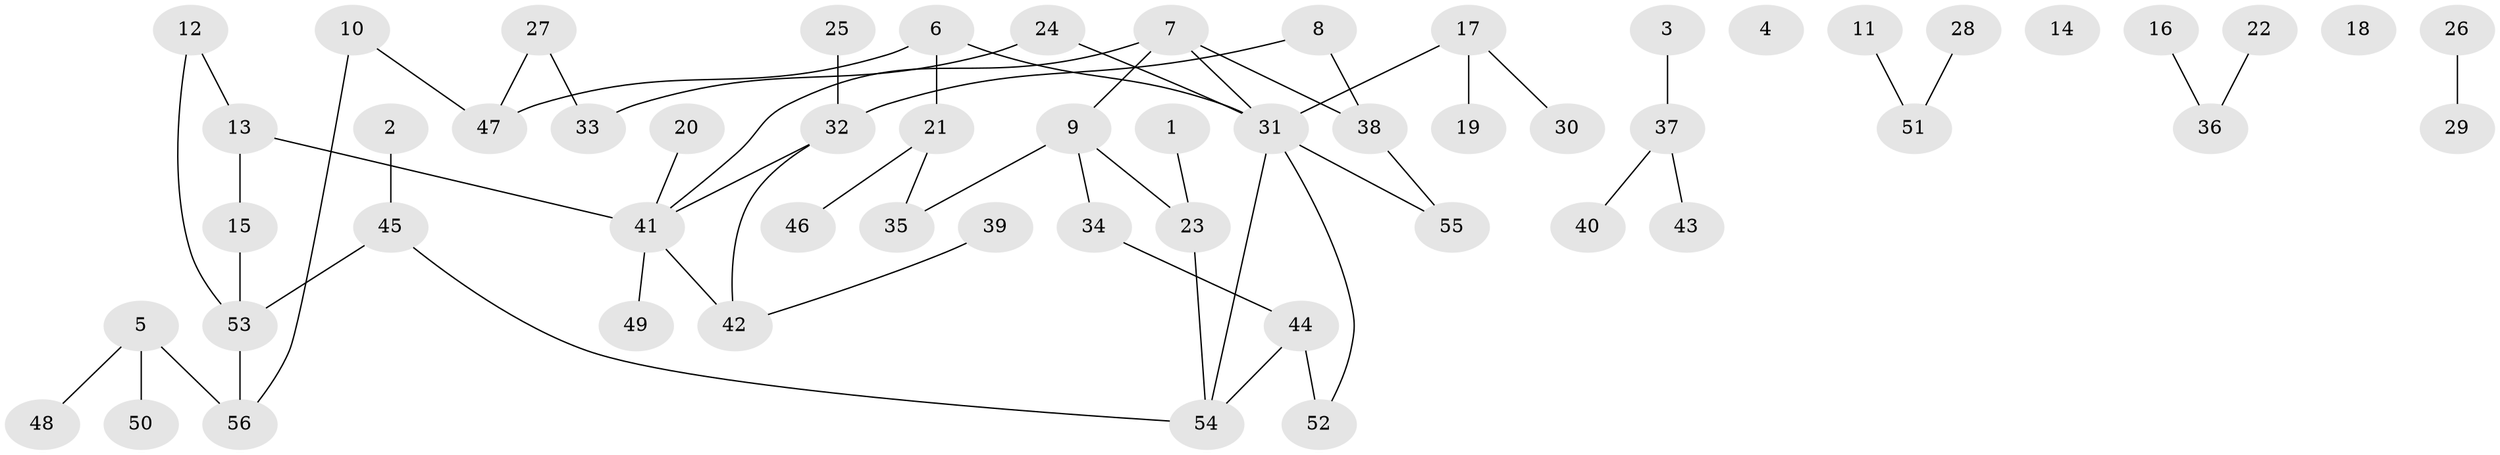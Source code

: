 // coarse degree distribution, {2: 0.2962962962962963, 4: 0.18518518518518517, 3: 0.18518518518518517, 1: 0.25925925925925924, 6: 0.07407407407407407}
// Generated by graph-tools (version 1.1) at 2025/48/03/04/25 22:48:31]
// undirected, 56 vertices, 59 edges
graph export_dot {
  node [color=gray90,style=filled];
  1;
  2;
  3;
  4;
  5;
  6;
  7;
  8;
  9;
  10;
  11;
  12;
  13;
  14;
  15;
  16;
  17;
  18;
  19;
  20;
  21;
  22;
  23;
  24;
  25;
  26;
  27;
  28;
  29;
  30;
  31;
  32;
  33;
  34;
  35;
  36;
  37;
  38;
  39;
  40;
  41;
  42;
  43;
  44;
  45;
  46;
  47;
  48;
  49;
  50;
  51;
  52;
  53;
  54;
  55;
  56;
  1 -- 23;
  2 -- 45;
  3 -- 37;
  5 -- 48;
  5 -- 50;
  5 -- 56;
  6 -- 21;
  6 -- 31;
  6 -- 47;
  7 -- 9;
  7 -- 31;
  7 -- 38;
  7 -- 41;
  8 -- 32;
  8 -- 38;
  9 -- 23;
  9 -- 34;
  9 -- 35;
  10 -- 47;
  10 -- 56;
  11 -- 51;
  12 -- 13;
  12 -- 53;
  13 -- 15;
  13 -- 41;
  15 -- 53;
  16 -- 36;
  17 -- 19;
  17 -- 30;
  17 -- 31;
  20 -- 41;
  21 -- 35;
  21 -- 46;
  22 -- 36;
  23 -- 54;
  24 -- 31;
  24 -- 33;
  25 -- 32;
  26 -- 29;
  27 -- 33;
  27 -- 47;
  28 -- 51;
  31 -- 52;
  31 -- 54;
  31 -- 55;
  32 -- 41;
  32 -- 42;
  34 -- 44;
  37 -- 40;
  37 -- 43;
  38 -- 55;
  39 -- 42;
  41 -- 42;
  41 -- 49;
  44 -- 52;
  44 -- 54;
  45 -- 53;
  45 -- 54;
  53 -- 56;
}
